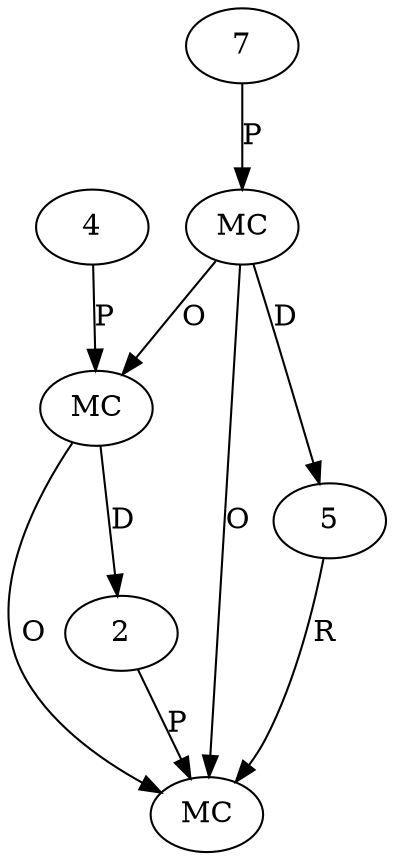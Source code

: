 digraph "AUG" {

  1 [ label="MC" s="add()" t="Fraction" l="901" ];
  2 [ t="Fraction" n="f2" ];
  3 [ label="MC" s="getFraction()" t="Fraction" l="900" ];
  4 [ t="int" v="3" ];
  5 [ t="Fraction" n="f1" ];
  6 [ label="MC" s="getFraction()" t="Fraction" l="899" ];
  7 [ t="int" v="3" ];
  3 -> 1 [ label="O" ];
  2 -> 1 [ label="P" ];
  6 -> 1 [ label="O" ];
  5 -> 1 [ label="R" ];
  3 -> 2 [ label="D" ];
  6 -> 3 [ label="O" ];
  4 -> 3 [ label="P" ];
  6 -> 5 [ label="D" ];
  7 -> 6 [ label="P" ];
}
